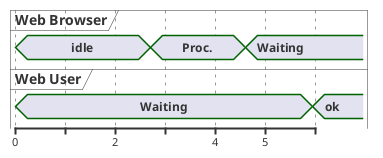 {
  "sha1": "ncgqmu3etk0gzzve0d66pgygzqwsckn",
  "insertion": {
    "when": "2024-06-04T17:28:38.439Z",
    "user": "plantuml@gmail.com"
  }
}
@startuml
concise "Web Browser" as WB
concise "Web User" as WU

@WB
0 is idle
+2.7 is Proc.
+1.9 is Waiting

@WU
0 is Waiting
+5.95 is ok
@enduml
